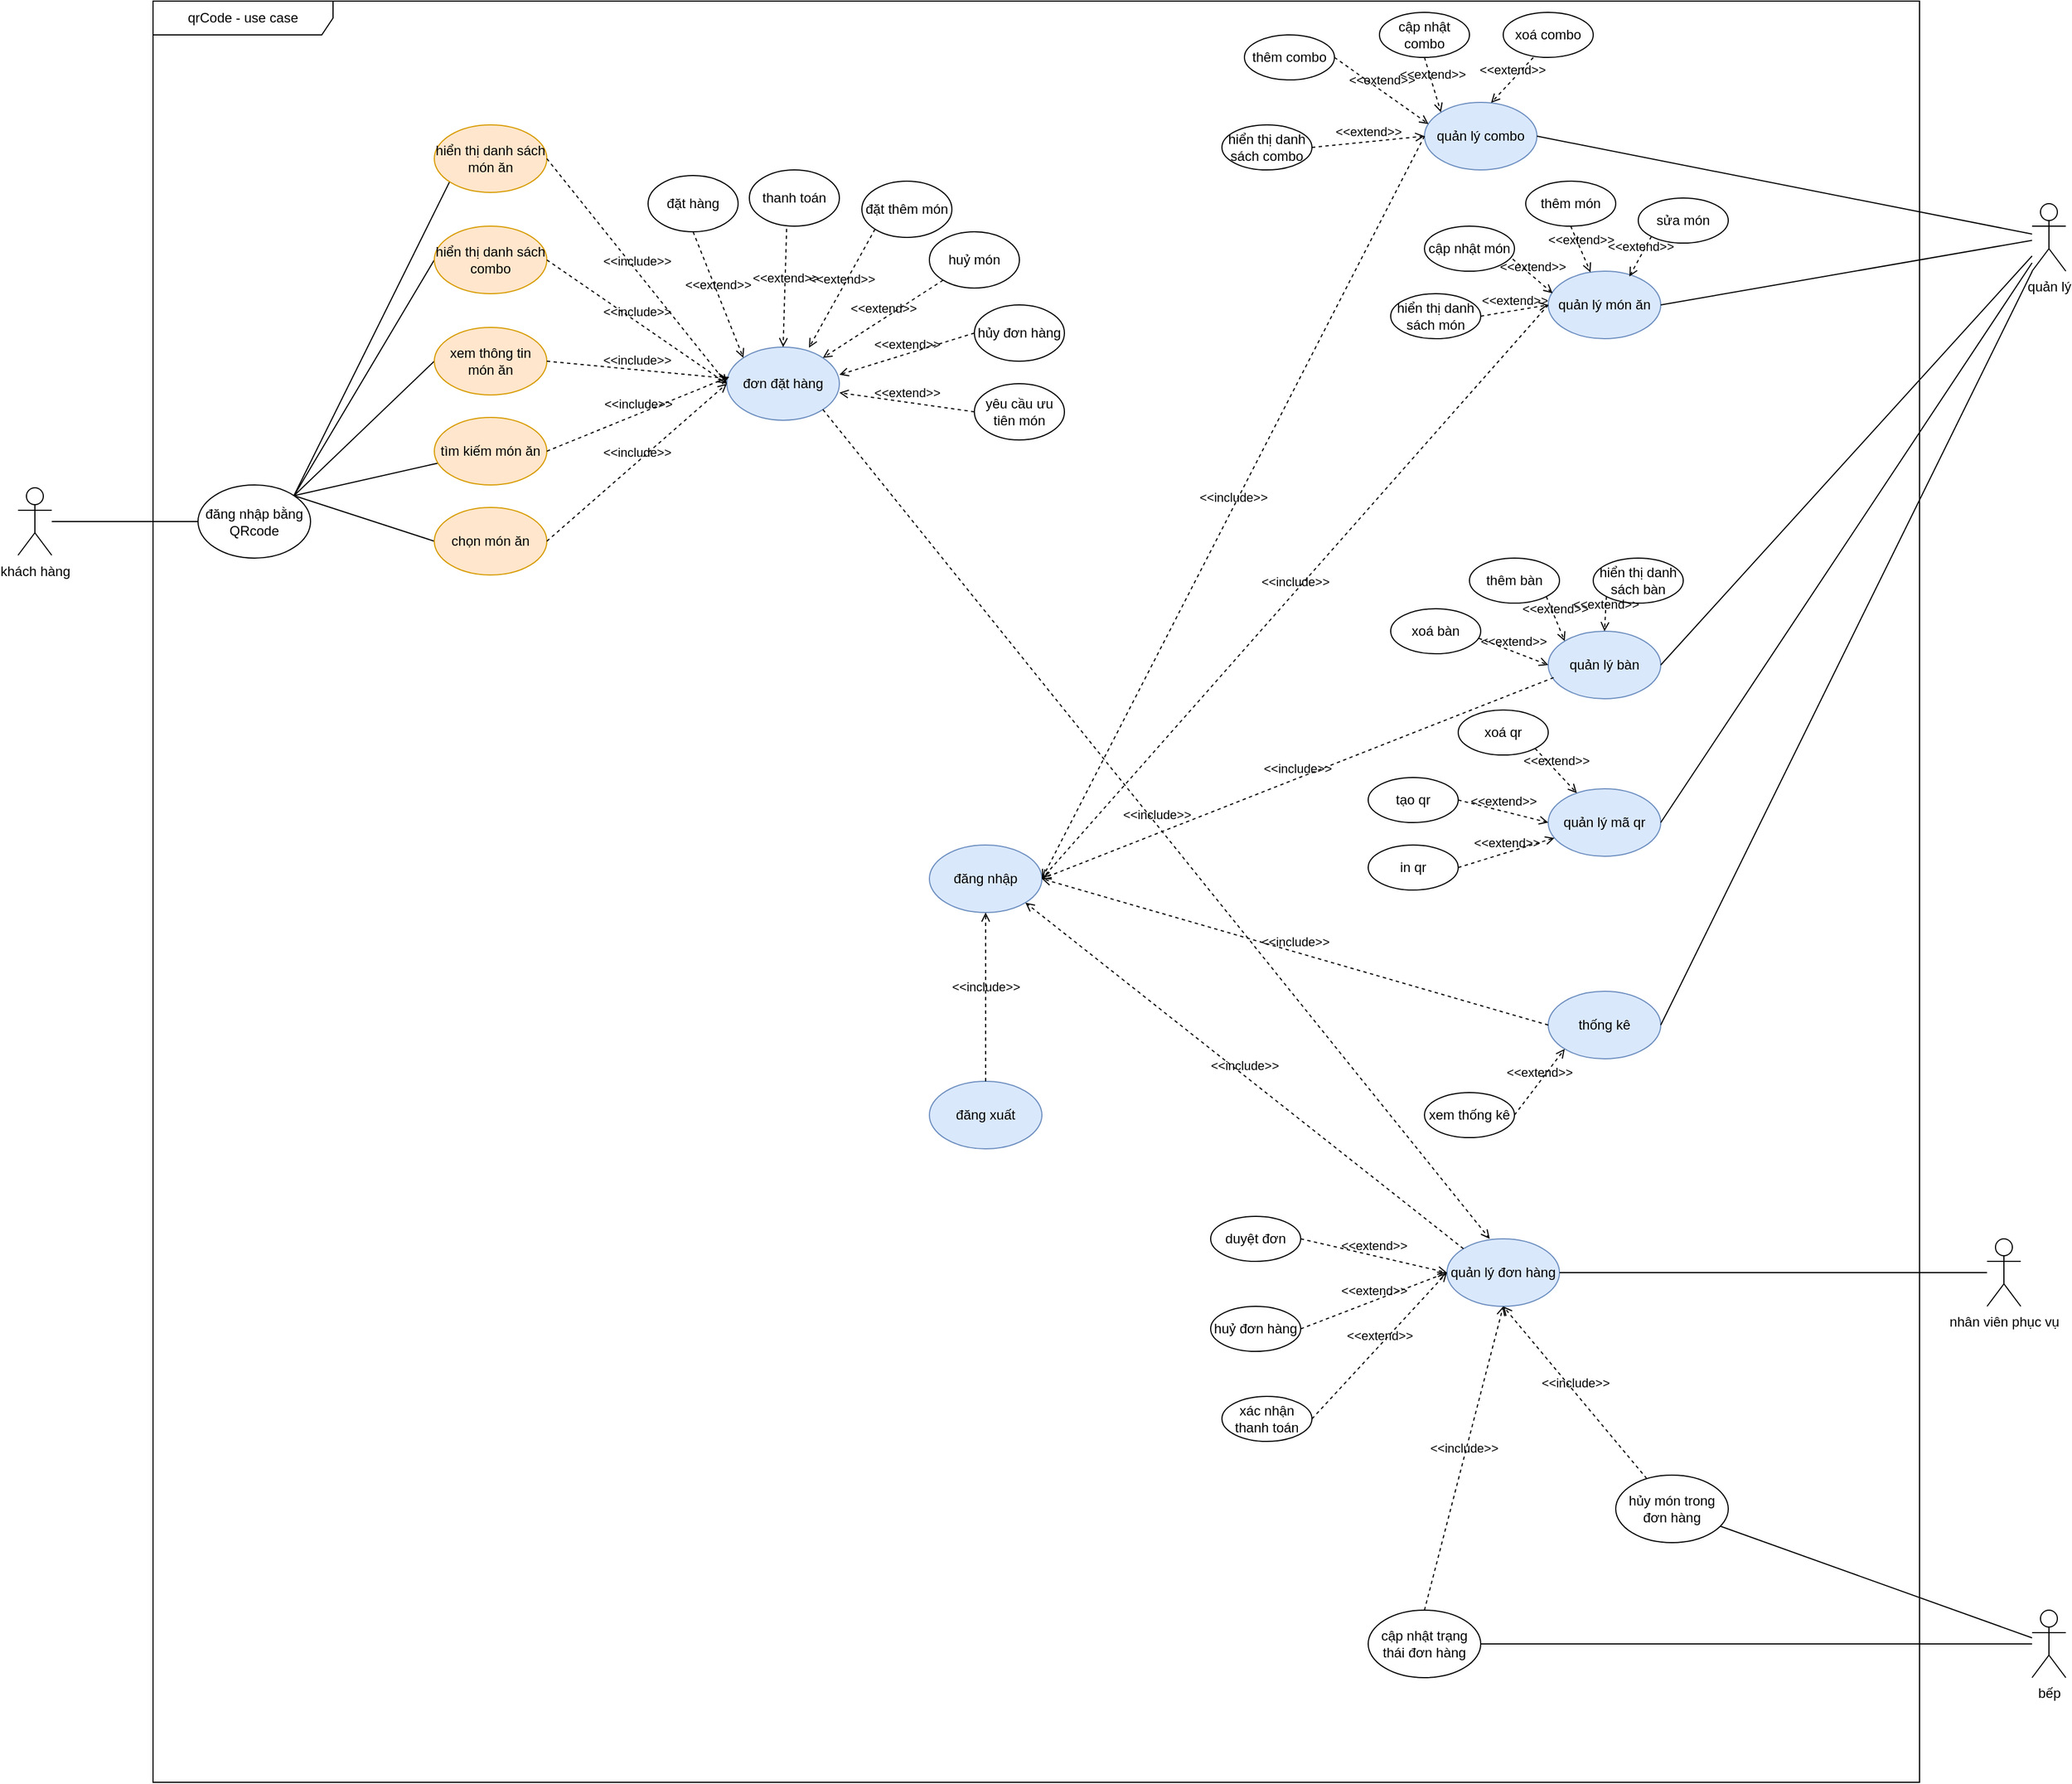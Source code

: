 <mxfile version="25.0.3">
  <diagram name="Trang-1" id="KUGLHPBJDXLbqY33dowA">
    <mxGraphModel dx="2390" dy="1243" grid="0" gridSize="10" guides="1" tooltips="1" connect="1" arrows="1" fold="1" page="1" pageScale="1" pageWidth="1920" pageHeight="1200" math="0" shadow="0">
      <root>
        <mxCell id="0" />
        <mxCell id="1" parent="0" />
        <mxCell id="tp8tk3ZOuLwhO5mAe-Hx-1" value="qrCode - use case" style="shape=umlFrame;whiteSpace=wrap;html=1;pointerEvents=0;recursiveResize=0;container=1;collapsible=0;width=160;" parent="1" vertex="1">
          <mxGeometry x="180" y="360" width="1570" height="1583" as="geometry" />
        </mxCell>
        <mxCell id="WepjOPcnquh5TteQ4RRN-25" style="rounded=0;orthogonalLoop=1;jettySize=auto;html=1;entryX=0;entryY=0.5;entryDx=0;entryDy=0;endArrow=none;endFill=0;" parent="tp8tk3ZOuLwhO5mAe-Hx-1" edge="1">
          <mxGeometry relative="1" as="geometry">
            <mxPoint x="120.003" y="450.002" as="sourcePoint" />
            <mxPoint x="264.64" y="158.43" as="targetPoint" />
          </mxGeometry>
        </mxCell>
        <mxCell id="WepjOPcnquh5TteQ4RRN-27" style="rounded=0;orthogonalLoop=1;jettySize=auto;html=1;entryX=0;entryY=0.5;entryDx=0;entryDy=0;endArrow=none;endFill=0;exitX=1;exitY=0;exitDx=0;exitDy=0;" parent="tp8tk3ZOuLwhO5mAe-Hx-1" source="WepjOPcnquh5TteQ4RRN-2" target="WepjOPcnquh5TteQ4RRN-5" edge="1">
          <mxGeometry relative="1" as="geometry" />
        </mxCell>
        <mxCell id="WepjOPcnquh5TteQ4RRN-28" style="rounded=0;orthogonalLoop=1;jettySize=auto;html=1;entryX=0;entryY=0.5;entryDx=0;entryDy=0;endArrow=none;endFill=0;exitX=1;exitY=0;exitDx=0;exitDy=0;" parent="tp8tk3ZOuLwhO5mAe-Hx-1" source="WepjOPcnquh5TteQ4RRN-2" target="WepjOPcnquh5TteQ4RRN-6" edge="1">
          <mxGeometry relative="1" as="geometry" />
        </mxCell>
        <mxCell id="WepjOPcnquh5TteQ4RRN-29" style="rounded=0;orthogonalLoop=1;jettySize=auto;html=1;endArrow=none;endFill=0;exitX=1;exitY=0;exitDx=0;exitDy=0;" parent="tp8tk3ZOuLwhO5mAe-Hx-1" source="WepjOPcnquh5TteQ4RRN-2" target="WepjOPcnquh5TteQ4RRN-7" edge="1">
          <mxGeometry relative="1" as="geometry" />
        </mxCell>
        <mxCell id="WepjOPcnquh5TteQ4RRN-30" style="rounded=0;orthogonalLoop=1;jettySize=auto;html=1;entryX=0;entryY=0.5;entryDx=0;entryDy=0;endArrow=none;endFill=0;exitX=1;exitY=0;exitDx=0;exitDy=0;" parent="tp8tk3ZOuLwhO5mAe-Hx-1" source="WepjOPcnquh5TteQ4RRN-2" target="WepjOPcnquh5TteQ4RRN-18" edge="1">
          <mxGeometry relative="1" as="geometry" />
        </mxCell>
        <mxCell id="WepjOPcnquh5TteQ4RRN-2" value="đăng nhập bằng QRcode" style="ellipse;whiteSpace=wrap;html=1;" parent="tp8tk3ZOuLwhO5mAe-Hx-1" vertex="1">
          <mxGeometry x="40" y="430" width="100" height="65" as="geometry" />
        </mxCell>
        <mxCell id="WepjOPcnquh5TteQ4RRN-4" value="hiển thị danh sách món ăn" style="ellipse;whiteSpace=wrap;html=1;fillColor=#ffe6cc;strokeColor=#d79b00;" parent="tp8tk3ZOuLwhO5mAe-Hx-1" vertex="1">
          <mxGeometry x="250" y="110" width="100" height="60" as="geometry" />
        </mxCell>
        <mxCell id="WepjOPcnquh5TteQ4RRN-5" value="hiển thị danh sách combo" style="ellipse;whiteSpace=wrap;html=1;fillColor=#ffe6cc;strokeColor=#d79b00;" parent="tp8tk3ZOuLwhO5mAe-Hx-1" vertex="1">
          <mxGeometry x="250" y="200" width="100" height="60" as="geometry" />
        </mxCell>
        <mxCell id="WepjOPcnquh5TteQ4RRN-6" value="xem thông tin món ăn" style="ellipse;whiteSpace=wrap;html=1;fillColor=#ffe6cc;strokeColor=#d79b00;" parent="tp8tk3ZOuLwhO5mAe-Hx-1" vertex="1">
          <mxGeometry x="250" y="290" width="100" height="60" as="geometry" />
        </mxCell>
        <mxCell id="WepjOPcnquh5TteQ4RRN-7" value="tìm kiếm món ăn" style="ellipse;whiteSpace=wrap;html=1;fillColor=#ffe6cc;strokeColor=#d79b00;" parent="tp8tk3ZOuLwhO5mAe-Hx-1" vertex="1">
          <mxGeometry x="250" y="370" width="100" height="60" as="geometry" />
        </mxCell>
        <mxCell id="WepjOPcnquh5TteQ4RRN-8" value="đơn đặt hàng" style="ellipse;whiteSpace=wrap;html=1;fillColor=#dae8fc;strokeColor=#6c8ebf;" parent="tp8tk3ZOuLwhO5mAe-Hx-1" vertex="1">
          <mxGeometry x="510" y="307.5" width="100" height="65" as="geometry" />
        </mxCell>
        <mxCell id="WepjOPcnquh5TteQ4RRN-15" value="đặt hàng" style="ellipse;whiteSpace=wrap;html=1;" parent="tp8tk3ZOuLwhO5mAe-Hx-1" vertex="1">
          <mxGeometry x="440" y="155" width="80" height="50" as="geometry" />
        </mxCell>
        <mxCell id="WepjOPcnquh5TteQ4RRN-16" value="&amp;lt;&amp;lt;extend&amp;gt;&amp;gt;" style="html=1;verticalAlign=bottom;labelBackgroundColor=none;endArrow=open;endFill=0;dashed=1;rounded=0;exitX=0.5;exitY=1;exitDx=0;exitDy=0;entryX=0;entryY=0;entryDx=0;entryDy=0;" parent="tp8tk3ZOuLwhO5mAe-Hx-1" source="WepjOPcnquh5TteQ4RRN-15" target="WepjOPcnquh5TteQ4RRN-8" edge="1">
          <mxGeometry width="160" relative="1" as="geometry">
            <mxPoint x="570" y="320" as="sourcePoint" />
            <mxPoint x="730" y="320" as="targetPoint" />
          </mxGeometry>
        </mxCell>
        <mxCell id="WepjOPcnquh5TteQ4RRN-18" value="chọn món ăn" style="ellipse;whiteSpace=wrap;html=1;fillColor=#ffe6cc;strokeColor=#d79b00;" parent="tp8tk3ZOuLwhO5mAe-Hx-1" vertex="1">
          <mxGeometry x="250" y="450" width="100" height="60" as="geometry" />
        </mxCell>
        <mxCell id="WepjOPcnquh5TteQ4RRN-21" value="thanh toán" style="ellipse;whiteSpace=wrap;html=1;" parent="tp8tk3ZOuLwhO5mAe-Hx-1" vertex="1">
          <mxGeometry x="530" y="150" width="80" height="50" as="geometry" />
        </mxCell>
        <mxCell id="WepjOPcnquh5TteQ4RRN-22" value="&amp;lt;&amp;lt;extend&amp;gt;&amp;gt;" style="html=1;verticalAlign=bottom;labelBackgroundColor=none;endArrow=open;endFill=0;dashed=1;rounded=0;exitX=0.414;exitY=1.047;exitDx=0;exitDy=0;entryX=0.5;entryY=0;entryDx=0;entryDy=0;exitPerimeter=0;" parent="tp8tk3ZOuLwhO5mAe-Hx-1" source="WepjOPcnquh5TteQ4RRN-21" target="WepjOPcnquh5TteQ4RRN-8" edge="1">
          <mxGeometry width="160" relative="1" as="geometry">
            <mxPoint x="580" y="215" as="sourcePoint" />
            <mxPoint x="546" y="270" as="targetPoint" />
          </mxGeometry>
        </mxCell>
        <mxCell id="WepjOPcnquh5TteQ4RRN-31" value="&amp;lt;&amp;lt;include&amp;gt;&amp;gt;" style="html=1;verticalAlign=bottom;labelBackgroundColor=none;endArrow=open;endFill=0;dashed=1;rounded=0;exitX=1;exitY=0.5;exitDx=0;exitDy=0;entryX=0;entryY=0.5;entryDx=0;entryDy=0;" parent="tp8tk3ZOuLwhO5mAe-Hx-1" source="WepjOPcnquh5TteQ4RRN-4" target="WepjOPcnquh5TteQ4RRN-8" edge="1">
          <mxGeometry width="160" relative="1" as="geometry">
            <mxPoint x="360" y="290" as="sourcePoint" />
            <mxPoint x="520" y="290" as="targetPoint" />
          </mxGeometry>
        </mxCell>
        <mxCell id="WepjOPcnquh5TteQ4RRN-32" value="&amp;lt;&amp;lt;include&amp;gt;&amp;gt;" style="html=1;verticalAlign=bottom;labelBackgroundColor=none;endArrow=open;endFill=0;dashed=1;rounded=0;exitX=1;exitY=0.5;exitDx=0;exitDy=0;entryX=0;entryY=0.5;entryDx=0;entryDy=0;" parent="tp8tk3ZOuLwhO5mAe-Hx-1" source="WepjOPcnquh5TteQ4RRN-5" target="WepjOPcnquh5TteQ4RRN-8" edge="1">
          <mxGeometry width="160" relative="1" as="geometry">
            <mxPoint x="380" y="250" as="sourcePoint" />
            <mxPoint x="540" y="450" as="targetPoint" />
          </mxGeometry>
        </mxCell>
        <mxCell id="WepjOPcnquh5TteQ4RRN-33" value="&amp;lt;&amp;lt;include&amp;gt;&amp;gt;" style="html=1;verticalAlign=bottom;labelBackgroundColor=none;endArrow=open;endFill=0;dashed=1;rounded=0;exitX=1;exitY=0.5;exitDx=0;exitDy=0;" parent="tp8tk3ZOuLwhO5mAe-Hx-1" source="WepjOPcnquh5TteQ4RRN-6" target="WepjOPcnquh5TteQ4RRN-8" edge="1">
          <mxGeometry width="160" relative="1" as="geometry">
            <mxPoint x="370" y="160" as="sourcePoint" />
            <mxPoint x="530" y="360" as="targetPoint" />
          </mxGeometry>
        </mxCell>
        <mxCell id="WepjOPcnquh5TteQ4RRN-34" value="&amp;lt;&amp;lt;include&amp;gt;&amp;gt;" style="html=1;verticalAlign=bottom;labelBackgroundColor=none;endArrow=open;endFill=0;dashed=1;rounded=0;exitX=1;exitY=0.5;exitDx=0;exitDy=0;entryX=0.021;entryY=0.407;entryDx=0;entryDy=0;entryPerimeter=0;" parent="tp8tk3ZOuLwhO5mAe-Hx-1" source="WepjOPcnquh5TteQ4RRN-7" target="WepjOPcnquh5TteQ4RRN-8" edge="1">
          <mxGeometry width="160" relative="1" as="geometry">
            <mxPoint x="380" y="170" as="sourcePoint" />
            <mxPoint x="520" y="340" as="targetPoint" />
          </mxGeometry>
        </mxCell>
        <mxCell id="WepjOPcnquh5TteQ4RRN-36" value="đặt thêm món" style="ellipse;whiteSpace=wrap;html=1;" parent="tp8tk3ZOuLwhO5mAe-Hx-1" vertex="1">
          <mxGeometry x="630" y="160" width="80" height="50" as="geometry" />
        </mxCell>
        <mxCell id="WepjOPcnquh5TteQ4RRN-37" value="huỷ món" style="ellipse;whiteSpace=wrap;html=1;" parent="tp8tk3ZOuLwhO5mAe-Hx-1" vertex="1">
          <mxGeometry x="690" y="205" width="80" height="50" as="geometry" />
        </mxCell>
        <mxCell id="WepjOPcnquh5TteQ4RRN-38" value="&amp;lt;&amp;lt;extend&amp;gt;&amp;gt;" style="html=1;verticalAlign=bottom;labelBackgroundColor=none;endArrow=open;endFill=0;dashed=1;rounded=0;entryX=1;entryY=0;entryDx=0;entryDy=0;" parent="tp8tk3ZOuLwhO5mAe-Hx-1" source="WepjOPcnquh5TteQ4RRN-37" target="WepjOPcnquh5TteQ4RRN-8" edge="1">
          <mxGeometry width="160" relative="1" as="geometry">
            <mxPoint x="683" y="232" as="sourcePoint" />
            <mxPoint x="599" y="322" as="targetPoint" />
          </mxGeometry>
        </mxCell>
        <mxCell id="WepjOPcnquh5TteQ4RRN-39" value="&amp;lt;&amp;lt;extend&amp;gt;&amp;gt;" style="html=1;verticalAlign=bottom;labelBackgroundColor=none;endArrow=open;endFill=0;dashed=1;rounded=0;entryX=0.73;entryY=0.008;entryDx=0;entryDy=0;exitX=0;exitY=1;exitDx=0;exitDy=0;entryPerimeter=0;" parent="tp8tk3ZOuLwhO5mAe-Hx-1" source="WepjOPcnquh5TteQ4RRN-36" target="WepjOPcnquh5TteQ4RRN-8" edge="1">
          <mxGeometry width="160" relative="1" as="geometry">
            <mxPoint x="701" y="340" as="sourcePoint" />
            <mxPoint x="620" y="350" as="targetPoint" />
          </mxGeometry>
        </mxCell>
        <mxCell id="WepjOPcnquh5TteQ4RRN-43" value="quản lý combo" style="ellipse;whiteSpace=wrap;html=1;fillColor=#dae8fc;strokeColor=#6c8ebf;" parent="tp8tk3ZOuLwhO5mAe-Hx-1" vertex="1">
          <mxGeometry x="1130" y="90" width="100" height="60" as="geometry" />
        </mxCell>
        <mxCell id="WepjOPcnquh5TteQ4RRN-44" value="quản lý món ăn" style="ellipse;whiteSpace=wrap;html=1;fillColor=#dae8fc;strokeColor=#6c8ebf;" parent="tp8tk3ZOuLwhO5mAe-Hx-1" vertex="1">
          <mxGeometry x="1240" y="240" width="100" height="60" as="geometry" />
        </mxCell>
        <mxCell id="WepjOPcnquh5TteQ4RRN-46" value="thống kê" style="ellipse;whiteSpace=wrap;html=1;fillColor=#dae8fc;strokeColor=#6c8ebf;" parent="tp8tk3ZOuLwhO5mAe-Hx-1" vertex="1">
          <mxGeometry x="1240" y="880" width="100" height="60" as="geometry" />
        </mxCell>
        <mxCell id="WepjOPcnquh5TteQ4RRN-47" value="quản lý đơn hàng" style="ellipse;whiteSpace=wrap;html=1;fillColor=#dae8fc;strokeColor=#6c8ebf;" parent="tp8tk3ZOuLwhO5mAe-Hx-1" vertex="1">
          <mxGeometry x="1150" y="1100" width="100" height="60" as="geometry" />
        </mxCell>
        <mxCell id="WepjOPcnquh5TteQ4RRN-48" value="cập nhật trạng thái đơn hàng" style="ellipse;whiteSpace=wrap;html=1;" parent="tp8tk3ZOuLwhO5mAe-Hx-1" vertex="1">
          <mxGeometry x="1080" y="1430" width="100" height="60" as="geometry" />
        </mxCell>
        <mxCell id="WepjOPcnquh5TteQ4RRN-49" value="quản lý bàn" style="ellipse;whiteSpace=wrap;html=1;fillColor=#dae8fc;strokeColor=#6c8ebf;" parent="tp8tk3ZOuLwhO5mAe-Hx-1" vertex="1">
          <mxGeometry x="1240" y="560" width="100" height="60" as="geometry" />
        </mxCell>
        <mxCell id="WepjOPcnquh5TteQ4RRN-50" value="quản lý mã qr" style="ellipse;whiteSpace=wrap;html=1;fillColor=#dae8fc;strokeColor=#6c8ebf;" parent="tp8tk3ZOuLwhO5mAe-Hx-1" vertex="1">
          <mxGeometry x="1240" y="700" width="100" height="60" as="geometry" />
        </mxCell>
        <mxCell id="WepjOPcnquh5TteQ4RRN-87" value="đăng nhập" style="ellipse;whiteSpace=wrap;html=1;fillColor=#dae8fc;strokeColor=#6c8ebf;" parent="tp8tk3ZOuLwhO5mAe-Hx-1" vertex="1">
          <mxGeometry x="690" y="750" width="100" height="60" as="geometry" />
        </mxCell>
        <mxCell id="WepjOPcnquh5TteQ4RRN-94" value="&amp;lt;&amp;lt;include&amp;gt;&amp;gt;" style="html=1;verticalAlign=bottom;labelBackgroundColor=none;endArrow=open;endFill=0;dashed=1;rounded=0;exitX=0;exitY=0.5;exitDx=0;exitDy=0;entryX=1;entryY=0.5;entryDx=0;entryDy=0;" parent="tp8tk3ZOuLwhO5mAe-Hx-1" source="WepjOPcnquh5TteQ4RRN-43" target="WepjOPcnquh5TteQ4RRN-87" edge="1">
          <mxGeometry width="160" relative="1" as="geometry">
            <mxPoint x="1150" y="460" as="sourcePoint" />
            <mxPoint x="1310" y="320" as="targetPoint" />
          </mxGeometry>
        </mxCell>
        <mxCell id="WepjOPcnquh5TteQ4RRN-96" value="&amp;lt;&amp;lt;include&amp;gt;&amp;gt;" style="html=1;verticalAlign=bottom;labelBackgroundColor=none;endArrow=open;endFill=0;dashed=1;rounded=0;exitX=0;exitY=0.5;exitDx=0;exitDy=0;entryX=1;entryY=0.5;entryDx=0;entryDy=0;" parent="tp8tk3ZOuLwhO5mAe-Hx-1" source="WepjOPcnquh5TteQ4RRN-44" target="WepjOPcnquh5TteQ4RRN-87" edge="1">
          <mxGeometry width="160" relative="1" as="geometry">
            <mxPoint x="370" y="500" as="sourcePoint" />
            <mxPoint x="828" y="892" as="targetPoint" />
          </mxGeometry>
        </mxCell>
        <mxCell id="WepjOPcnquh5TteQ4RRN-97" value="thêm combo" style="ellipse;whiteSpace=wrap;html=1;" parent="tp8tk3ZOuLwhO5mAe-Hx-1" vertex="1">
          <mxGeometry x="970" y="30" width="80" height="40" as="geometry" />
        </mxCell>
        <mxCell id="WepjOPcnquh5TteQ4RRN-98" value="cập nhật combo" style="ellipse;whiteSpace=wrap;html=1;" parent="tp8tk3ZOuLwhO5mAe-Hx-1" vertex="1">
          <mxGeometry x="1090" y="10" width="80" height="40" as="geometry" />
        </mxCell>
        <mxCell id="WepjOPcnquh5TteQ4RRN-99" value="xoá combo" style="ellipse;whiteSpace=wrap;html=1;" parent="tp8tk3ZOuLwhO5mAe-Hx-1" vertex="1">
          <mxGeometry x="1200" y="10" width="80" height="40" as="geometry" />
        </mxCell>
        <mxCell id="WepjOPcnquh5TteQ4RRN-100" value="hiển thị danh sách combo" style="ellipse;whiteSpace=wrap;html=1;" parent="tp8tk3ZOuLwhO5mAe-Hx-1" vertex="1">
          <mxGeometry x="950" y="110" width="80" height="40" as="geometry" />
        </mxCell>
        <mxCell id="WepjOPcnquh5TteQ4RRN-101" value="&amp;lt;&amp;lt;extend&amp;gt;&amp;gt;" style="html=1;verticalAlign=bottom;labelBackgroundColor=none;endArrow=open;endFill=0;dashed=1;rounded=0;exitX=1;exitY=0.5;exitDx=0;exitDy=0;entryX=0;entryY=0.5;entryDx=0;entryDy=0;" parent="tp8tk3ZOuLwhO5mAe-Hx-1" source="WepjOPcnquh5TteQ4RRN-100" target="WepjOPcnquh5TteQ4RRN-43" edge="1">
          <mxGeometry width="160" relative="1" as="geometry">
            <mxPoint x="1060" y="100" as="sourcePoint" />
            <mxPoint x="976" y="190" as="targetPoint" />
          </mxGeometry>
        </mxCell>
        <mxCell id="WepjOPcnquh5TteQ4RRN-103" value="&amp;lt;&amp;lt;extend&amp;gt;&amp;gt;" style="html=1;verticalAlign=bottom;labelBackgroundColor=none;endArrow=open;endFill=0;dashed=1;rounded=0;exitX=0.5;exitY=1;exitDx=0;exitDy=0;entryX=0;entryY=0;entryDx=0;entryDy=0;" parent="tp8tk3ZOuLwhO5mAe-Hx-1" source="WepjOPcnquh5TteQ4RRN-98" target="WepjOPcnquh5TteQ4RRN-43" edge="1">
          <mxGeometry width="160" relative="1" as="geometry">
            <mxPoint x="1120" y="80" as="sourcePoint" />
            <mxPoint x="1036" y="170" as="targetPoint" />
          </mxGeometry>
        </mxCell>
        <mxCell id="WepjOPcnquh5TteQ4RRN-104" value="&amp;lt;&amp;lt;extend&amp;gt;&amp;gt;" style="html=1;verticalAlign=bottom;labelBackgroundColor=none;endArrow=open;endFill=0;dashed=1;rounded=0;exitX=0.334;exitY=1.003;exitDx=0;exitDy=0;entryX=0.592;entryY=0.007;entryDx=0;entryDy=0;entryPerimeter=0;exitPerimeter=0;" parent="tp8tk3ZOuLwhO5mAe-Hx-1" source="WepjOPcnquh5TteQ4RRN-99" target="WepjOPcnquh5TteQ4RRN-43" edge="1">
          <mxGeometry width="160" relative="1" as="geometry">
            <mxPoint x="1210" y="100" as="sourcePoint" />
            <mxPoint x="1126" y="190" as="targetPoint" />
          </mxGeometry>
        </mxCell>
        <mxCell id="WepjOPcnquh5TteQ4RRN-102" value="&amp;lt;&amp;lt;extend&amp;gt;&amp;gt;" style="html=1;verticalAlign=bottom;labelBackgroundColor=none;endArrow=open;endFill=0;dashed=1;rounded=0;exitX=1;exitY=0.5;exitDx=0;exitDy=0;entryX=0.036;entryY=0.32;entryDx=0;entryDy=0;entryPerimeter=0;" parent="tp8tk3ZOuLwhO5mAe-Hx-1" source="WepjOPcnquh5TteQ4RRN-97" target="WepjOPcnquh5TteQ4RRN-43" edge="1">
          <mxGeometry width="160" relative="1" as="geometry">
            <mxPoint x="693" y="242" as="sourcePoint" />
            <mxPoint x="1090" y="140" as="targetPoint" />
          </mxGeometry>
        </mxCell>
        <mxCell id="WepjOPcnquh5TteQ4RRN-105" value="cập nhật món" style="ellipse;whiteSpace=wrap;html=1;" parent="tp8tk3ZOuLwhO5mAe-Hx-1" vertex="1">
          <mxGeometry x="1130" y="200" width="80" height="40" as="geometry" />
        </mxCell>
        <mxCell id="WepjOPcnquh5TteQ4RRN-106" value="thêm món" style="ellipse;whiteSpace=wrap;html=1;" parent="tp8tk3ZOuLwhO5mAe-Hx-1" vertex="1">
          <mxGeometry x="1220" y="160" width="80" height="40" as="geometry" />
        </mxCell>
        <mxCell id="WepjOPcnquh5TteQ4RRN-107" value="sửa món" style="ellipse;whiteSpace=wrap;html=1;" parent="tp8tk3ZOuLwhO5mAe-Hx-1" vertex="1">
          <mxGeometry x="1320" y="175" width="80" height="40" as="geometry" />
        </mxCell>
        <mxCell id="WepjOPcnquh5TteQ4RRN-108" value="hiển thị danh sách món" style="ellipse;whiteSpace=wrap;html=1;" parent="tp8tk3ZOuLwhO5mAe-Hx-1" vertex="1">
          <mxGeometry x="1100" y="260" width="80" height="40" as="geometry" />
        </mxCell>
        <mxCell id="WepjOPcnquh5TteQ4RRN-109" value="&amp;lt;&amp;lt;extend&amp;gt;&amp;gt;" style="html=1;verticalAlign=bottom;labelBackgroundColor=none;endArrow=open;endFill=0;dashed=1;rounded=0;exitX=0.98;exitY=0.731;exitDx=0;exitDy=0;entryX=0.039;entryY=0.327;entryDx=0;entryDy=0;entryPerimeter=0;exitPerimeter=0;" parent="tp8tk3ZOuLwhO5mAe-Hx-1" source="WepjOPcnquh5TteQ4RRN-105" target="WepjOPcnquh5TteQ4RRN-44" edge="1">
          <mxGeometry width="160" relative="1" as="geometry">
            <mxPoint x="1240" y="220" as="sourcePoint" />
            <mxPoint x="1156" y="310" as="targetPoint" />
          </mxGeometry>
        </mxCell>
        <mxCell id="WepjOPcnquh5TteQ4RRN-110" value="&amp;lt;&amp;lt;extend&amp;gt;&amp;gt;" style="html=1;verticalAlign=bottom;labelBackgroundColor=none;endArrow=open;endFill=0;dashed=1;rounded=0;exitX=0.5;exitY=1;exitDx=0;exitDy=0;" parent="tp8tk3ZOuLwhO5mAe-Hx-1" source="WepjOPcnquh5TteQ4RRN-106" target="WepjOPcnquh5TteQ4RRN-44" edge="1">
          <mxGeometry width="160" relative="1" as="geometry">
            <mxPoint x="1280" y="220" as="sourcePoint" />
            <mxPoint x="1196" y="310" as="targetPoint" />
          </mxGeometry>
        </mxCell>
        <mxCell id="WepjOPcnquh5TteQ4RRN-111" value="&amp;lt;&amp;lt;extend&amp;gt;&amp;gt;" style="html=1;verticalAlign=bottom;labelBackgroundColor=none;endArrow=open;endFill=0;dashed=1;rounded=0;exitX=0;exitY=1;exitDx=0;exitDy=0;entryX=0.721;entryY=0.08;entryDx=0;entryDy=0;entryPerimeter=0;" parent="tp8tk3ZOuLwhO5mAe-Hx-1" source="WepjOPcnquh5TteQ4RRN-107" target="WepjOPcnquh5TteQ4RRN-44" edge="1">
          <mxGeometry width="160" relative="1" as="geometry">
            <mxPoint x="1350" y="230" as="sourcePoint" />
            <mxPoint x="1266" y="320" as="targetPoint" />
          </mxGeometry>
        </mxCell>
        <mxCell id="WepjOPcnquh5TteQ4RRN-112" value="&amp;lt;&amp;lt;extend&amp;gt;&amp;gt;" style="html=1;verticalAlign=bottom;labelBackgroundColor=none;endArrow=open;endFill=0;dashed=1;rounded=0;exitX=1;exitY=0.5;exitDx=0;exitDy=0;entryX=0;entryY=0.5;entryDx=0;entryDy=0;" parent="tp8tk3ZOuLwhO5mAe-Hx-1" source="WepjOPcnquh5TteQ4RRN-108" target="WepjOPcnquh5TteQ4RRN-44" edge="1">
          <mxGeometry width="160" relative="1" as="geometry">
            <mxPoint x="1200" y="270" as="sourcePoint" />
            <mxPoint x="1116" y="360" as="targetPoint" />
          </mxGeometry>
        </mxCell>
        <mxCell id="WepjOPcnquh5TteQ4RRN-119" value="xoá bàn" style="ellipse;whiteSpace=wrap;html=1;" parent="tp8tk3ZOuLwhO5mAe-Hx-1" vertex="1">
          <mxGeometry x="1100" y="540" width="80" height="40" as="geometry" />
        </mxCell>
        <mxCell id="WepjOPcnquh5TteQ4RRN-120" value="thêm bàn" style="ellipse;whiteSpace=wrap;html=1;" parent="tp8tk3ZOuLwhO5mAe-Hx-1" vertex="1">
          <mxGeometry x="1170" y="495" width="80" height="40" as="geometry" />
        </mxCell>
        <mxCell id="WepjOPcnquh5TteQ4RRN-121" value="hiển thị danh sách bàn" style="ellipse;whiteSpace=wrap;html=1;" parent="tp8tk3ZOuLwhO5mAe-Hx-1" vertex="1">
          <mxGeometry x="1280" y="495" width="80" height="40" as="geometry" />
        </mxCell>
        <mxCell id="WepjOPcnquh5TteQ4RRN-122" value="&amp;lt;&amp;lt;extend&amp;gt;&amp;gt;" style="html=1;verticalAlign=bottom;labelBackgroundColor=none;endArrow=open;endFill=0;dashed=1;rounded=0;exitX=0.979;exitY=0.658;exitDx=0;exitDy=0;entryX=0;entryY=0.5;entryDx=0;entryDy=0;exitPerimeter=0;" parent="tp8tk3ZOuLwhO5mAe-Hx-1" source="WepjOPcnquh5TteQ4RRN-119" target="WepjOPcnquh5TteQ4RRN-49" edge="1">
          <mxGeometry width="160" relative="1" as="geometry">
            <mxPoint x="1200" y="560" as="sourcePoint" />
            <mxPoint x="1116" y="650" as="targetPoint" />
          </mxGeometry>
        </mxCell>
        <mxCell id="WepjOPcnquh5TteQ4RRN-123" value="&amp;lt;&amp;lt;extend&amp;gt;&amp;gt;" style="html=1;verticalAlign=bottom;labelBackgroundColor=none;endArrow=open;endFill=0;dashed=1;rounded=0;exitX=1;exitY=1;exitDx=0;exitDy=0;entryX=0;entryY=0;entryDx=0;entryDy=0;" parent="tp8tk3ZOuLwhO5mAe-Hx-1" source="WepjOPcnquh5TteQ4RRN-120" target="WepjOPcnquh5TteQ4RRN-49" edge="1">
          <mxGeometry width="160" relative="1" as="geometry">
            <mxPoint x="1260" y="540" as="sourcePoint" />
            <mxPoint x="1176" y="630" as="targetPoint" />
          </mxGeometry>
        </mxCell>
        <mxCell id="WepjOPcnquh5TteQ4RRN-124" value="&amp;lt;&amp;lt;extend&amp;gt;&amp;gt;" style="html=1;verticalAlign=bottom;labelBackgroundColor=none;endArrow=open;endFill=0;dashed=1;rounded=0;exitX=0;exitY=1;exitDx=0;exitDy=0;entryX=0.5;entryY=0;entryDx=0;entryDy=0;" parent="tp8tk3ZOuLwhO5mAe-Hx-1" source="WepjOPcnquh5TteQ4RRN-121" target="WepjOPcnquh5TteQ4RRN-49" edge="1">
          <mxGeometry width="160" relative="1" as="geometry">
            <mxPoint x="1310" y="550" as="sourcePoint" />
            <mxPoint x="1226" y="640" as="targetPoint" />
          </mxGeometry>
        </mxCell>
        <mxCell id="WepjOPcnquh5TteQ4RRN-125" value="tạo qr" style="ellipse;whiteSpace=wrap;html=1;" parent="tp8tk3ZOuLwhO5mAe-Hx-1" vertex="1">
          <mxGeometry x="1080" y="690" width="80" height="40" as="geometry" />
        </mxCell>
        <mxCell id="WepjOPcnquh5TteQ4RRN-126" value="&amp;lt;&amp;lt;extend&amp;gt;&amp;gt;" style="html=1;verticalAlign=bottom;labelBackgroundColor=none;endArrow=open;endFill=0;dashed=1;rounded=0;exitX=1;exitY=0.5;exitDx=0;exitDy=0;entryX=0;entryY=0.5;entryDx=0;entryDy=0;" parent="tp8tk3ZOuLwhO5mAe-Hx-1" source="WepjOPcnquh5TteQ4RRN-125" target="WepjOPcnquh5TteQ4RRN-50" edge="1">
          <mxGeometry width="160" relative="1" as="geometry">
            <mxPoint x="1190" y="740" as="sourcePoint" />
            <mxPoint x="1106" y="830" as="targetPoint" />
          </mxGeometry>
        </mxCell>
        <mxCell id="WepjOPcnquh5TteQ4RRN-127" value="xoá qr" style="ellipse;whiteSpace=wrap;html=1;" parent="tp8tk3ZOuLwhO5mAe-Hx-1" vertex="1">
          <mxGeometry x="1160" y="630" width="80" height="40" as="geometry" />
        </mxCell>
        <mxCell id="WepjOPcnquh5TteQ4RRN-128" value="&amp;lt;&amp;lt;extend&amp;gt;&amp;gt;" style="html=1;verticalAlign=bottom;labelBackgroundColor=none;endArrow=open;endFill=0;dashed=1;rounded=0;exitX=1;exitY=1;exitDx=0;exitDy=0;" parent="tp8tk3ZOuLwhO5mAe-Hx-1" source="WepjOPcnquh5TteQ4RRN-127" target="WepjOPcnquh5TteQ4RRN-50" edge="1">
          <mxGeometry width="160" relative="1" as="geometry">
            <mxPoint x="1290" y="650" as="sourcePoint" />
            <mxPoint x="1206" y="740" as="targetPoint" />
          </mxGeometry>
        </mxCell>
        <mxCell id="WepjOPcnquh5TteQ4RRN-129" value="in qr" style="ellipse;whiteSpace=wrap;html=1;" parent="tp8tk3ZOuLwhO5mAe-Hx-1" vertex="1">
          <mxGeometry x="1080" y="750" width="80" height="40" as="geometry" />
        </mxCell>
        <mxCell id="WepjOPcnquh5TteQ4RRN-130" value="&amp;lt;&amp;lt;extend&amp;gt;&amp;gt;" style="html=1;verticalAlign=bottom;labelBackgroundColor=none;endArrow=open;endFill=0;dashed=1;rounded=0;exitX=1;exitY=0.5;exitDx=0;exitDy=0;" parent="tp8tk3ZOuLwhO5mAe-Hx-1" source="WepjOPcnquh5TteQ4RRN-129" target="WepjOPcnquh5TteQ4RRN-50" edge="1">
          <mxGeometry width="160" relative="1" as="geometry">
            <mxPoint x="1210" y="770" as="sourcePoint" />
            <mxPoint x="1126" y="860" as="targetPoint" />
          </mxGeometry>
        </mxCell>
        <mxCell id="WepjOPcnquh5TteQ4RRN-131" value="xem thống kê" style="ellipse;whiteSpace=wrap;html=1;" parent="tp8tk3ZOuLwhO5mAe-Hx-1" vertex="1">
          <mxGeometry x="1130" y="970" width="80" height="40" as="geometry" />
        </mxCell>
        <mxCell id="WepjOPcnquh5TteQ4RRN-133" value="&amp;lt;&amp;lt;extend&amp;gt;&amp;gt;" style="html=1;verticalAlign=bottom;labelBackgroundColor=none;endArrow=open;endFill=0;dashed=1;rounded=0;exitX=1;exitY=0.5;exitDx=0;exitDy=0;entryX=0;entryY=1;entryDx=0;entryDy=0;" parent="tp8tk3ZOuLwhO5mAe-Hx-1" source="WepjOPcnquh5TteQ4RRN-131" target="WepjOPcnquh5TteQ4RRN-46" edge="1">
          <mxGeometry width="160" relative="1" as="geometry">
            <mxPoint x="1200" y="950" as="sourcePoint" />
            <mxPoint x="1116" y="1040" as="targetPoint" />
          </mxGeometry>
        </mxCell>
        <mxCell id="WepjOPcnquh5TteQ4RRN-134" value="&amp;lt;&amp;lt;include&amp;gt;&amp;gt;" style="html=1;verticalAlign=bottom;labelBackgroundColor=none;endArrow=open;endFill=0;dashed=1;rounded=0;exitX=1;exitY=1;exitDx=0;exitDy=0;" parent="tp8tk3ZOuLwhO5mAe-Hx-1" source="WepjOPcnquh5TteQ4RRN-8" edge="1">
          <mxGeometry width="160" relative="1" as="geometry">
            <mxPoint x="750" y="460" as="sourcePoint" />
            <mxPoint x="1188" y="1100" as="targetPoint" />
          </mxGeometry>
        </mxCell>
        <mxCell id="WepjOPcnquh5TteQ4RRN-135" value="duyệt đơn" style="ellipse;whiteSpace=wrap;html=1;" parent="tp8tk3ZOuLwhO5mAe-Hx-1" vertex="1">
          <mxGeometry x="940" y="1080" width="80" height="40" as="geometry" />
        </mxCell>
        <mxCell id="WepjOPcnquh5TteQ4RRN-136" value="&amp;lt;&amp;lt;extend&amp;gt;&amp;gt;" style="html=1;verticalAlign=bottom;labelBackgroundColor=none;endArrow=open;endFill=0;dashed=1;rounded=0;exitX=1;exitY=0.5;exitDx=0;exitDy=0;entryX=0;entryY=0.5;entryDx=0;entryDy=0;" parent="tp8tk3ZOuLwhO5mAe-Hx-1" source="WepjOPcnquh5TteQ4RRN-135" target="WepjOPcnquh5TteQ4RRN-47" edge="1">
          <mxGeometry width="160" relative="1" as="geometry">
            <mxPoint x="1060" y="1170" as="sourcePoint" />
            <mxPoint x="1140" y="1170" as="targetPoint" />
          </mxGeometry>
        </mxCell>
        <mxCell id="WepjOPcnquh5TteQ4RRN-137" value="&amp;lt;&amp;lt;include&amp;gt;&amp;gt;" style="html=1;verticalAlign=bottom;labelBackgroundColor=none;endArrow=open;endFill=0;dashed=1;rounded=0;exitX=0.5;exitY=0;exitDx=0;exitDy=0;entryX=0.5;entryY=1;entryDx=0;entryDy=0;" parent="tp8tk3ZOuLwhO5mAe-Hx-1" source="WepjOPcnquh5TteQ4RRN-48" target="WepjOPcnquh5TteQ4RRN-47" edge="1">
          <mxGeometry width="160" relative="1" as="geometry">
            <mxPoint x="1220" y="1290" as="sourcePoint" />
            <mxPoint x="1775" y="2057" as="targetPoint" />
          </mxGeometry>
        </mxCell>
        <mxCell id="WepjOPcnquh5TteQ4RRN-140" value="huỷ đơn hàng" style="ellipse;whiteSpace=wrap;html=1;" parent="tp8tk3ZOuLwhO5mAe-Hx-1" vertex="1">
          <mxGeometry x="940" y="1160" width="80" height="40" as="geometry" />
        </mxCell>
        <mxCell id="WepjOPcnquh5TteQ4RRN-142" value="xác nhận thanh toán" style="ellipse;whiteSpace=wrap;html=1;" parent="tp8tk3ZOuLwhO5mAe-Hx-1" vertex="1">
          <mxGeometry x="950" y="1240" width="80" height="40" as="geometry" />
        </mxCell>
        <mxCell id="WepjOPcnquh5TteQ4RRN-143" value="&amp;lt;&amp;lt;extend&amp;gt;&amp;gt;" style="html=1;verticalAlign=bottom;labelBackgroundColor=none;endArrow=open;endFill=0;dashed=1;rounded=0;exitX=1;exitY=0.5;exitDx=0;exitDy=0;entryX=0;entryY=0.5;entryDx=0;entryDy=0;" parent="tp8tk3ZOuLwhO5mAe-Hx-1" source="WepjOPcnquh5TteQ4RRN-140" target="WepjOPcnquh5TteQ4RRN-47" edge="1">
          <mxGeometry width="160" relative="1" as="geometry">
            <mxPoint x="1060" y="1150" as="sourcePoint" />
            <mxPoint x="1190" y="1220" as="targetPoint" />
          </mxGeometry>
        </mxCell>
        <mxCell id="WepjOPcnquh5TteQ4RRN-144" value="&amp;lt;&amp;lt;extend&amp;gt;&amp;gt;" style="html=1;verticalAlign=bottom;labelBackgroundColor=none;endArrow=open;endFill=0;dashed=1;rounded=0;exitX=1;exitY=0.5;exitDx=0;exitDy=0;entryX=0;entryY=0.5;entryDx=0;entryDy=0;" parent="tp8tk3ZOuLwhO5mAe-Hx-1" source="WepjOPcnquh5TteQ4RRN-142" target="WepjOPcnquh5TteQ4RRN-47" edge="1">
          <mxGeometry width="160" relative="1" as="geometry">
            <mxPoint x="1070" y="1220" as="sourcePoint" />
            <mxPoint x="1200" y="1290" as="targetPoint" />
          </mxGeometry>
        </mxCell>
        <mxCell id="WepjOPcnquh5TteQ4RRN-145" value="đăng xuất" style="ellipse;whiteSpace=wrap;html=1;fillColor=#dae8fc;strokeColor=#6c8ebf;" parent="tp8tk3ZOuLwhO5mAe-Hx-1" vertex="1">
          <mxGeometry x="690" y="960" width="100" height="60" as="geometry" />
        </mxCell>
        <mxCell id="WepjOPcnquh5TteQ4RRN-146" value="&amp;lt;&amp;lt;include&amp;gt;&amp;gt;" style="html=1;verticalAlign=bottom;labelBackgroundColor=none;endArrow=open;endFill=0;dashed=1;rounded=0;exitX=0.5;exitY=0;exitDx=0;exitDy=0;" parent="tp8tk3ZOuLwhO5mAe-Hx-1" source="WepjOPcnquh5TteQ4RRN-145" target="WepjOPcnquh5TteQ4RRN-87" edge="1">
          <mxGeometry width="160" relative="1" as="geometry">
            <mxPoint x="740" y="880" as="sourcePoint" />
            <mxPoint x="900" y="740" as="targetPoint" />
          </mxGeometry>
        </mxCell>
        <mxCell id="14mwuOPKw8KpRirdlKFx-1" value="hủy đơn hàng" style="ellipse;whiteSpace=wrap;html=1;" parent="tp8tk3ZOuLwhO5mAe-Hx-1" vertex="1">
          <mxGeometry x="730" y="270" width="80" height="50" as="geometry" />
        </mxCell>
        <mxCell id="14mwuOPKw8KpRirdlKFx-2" value="yêu cầu ưu tiên món" style="ellipse;whiteSpace=wrap;html=1;" parent="tp8tk3ZOuLwhO5mAe-Hx-1" vertex="1">
          <mxGeometry x="730" y="340" width="80" height="50" as="geometry" />
        </mxCell>
        <mxCell id="14mwuOPKw8KpRirdlKFx-3" value="&amp;lt;&amp;lt;extend&amp;gt;&amp;gt;" style="html=1;verticalAlign=bottom;labelBackgroundColor=none;endArrow=open;endFill=0;dashed=1;rounded=0;entryX=1;entryY=0.377;entryDx=0;entryDy=0;exitX=0;exitY=0.5;exitDx=0;exitDy=0;entryPerimeter=0;" parent="tp8tk3ZOuLwhO5mAe-Hx-1" source="14mwuOPKw8KpRirdlKFx-1" target="WepjOPcnquh5TteQ4RRN-8" edge="1">
          <mxGeometry width="160" relative="1" as="geometry">
            <mxPoint x="680" y="310" as="sourcePoint" />
            <mxPoint x="574" y="379" as="targetPoint" />
          </mxGeometry>
        </mxCell>
        <mxCell id="14mwuOPKw8KpRirdlKFx-4" value="&amp;lt;&amp;lt;extend&amp;gt;&amp;gt;" style="html=1;verticalAlign=bottom;labelBackgroundColor=none;endArrow=open;endFill=0;dashed=1;rounded=0;entryX=1;entryY=0.623;entryDx=0;entryDy=0;exitX=0;exitY=0.5;exitDx=0;exitDy=0;entryPerimeter=0;" parent="tp8tk3ZOuLwhO5mAe-Hx-1" source="14mwuOPKw8KpRirdlKFx-2" target="WepjOPcnquh5TteQ4RRN-8" edge="1">
          <mxGeometry width="160" relative="1" as="geometry">
            <mxPoint x="650" y="360" as="sourcePoint" />
            <mxPoint x="544" y="429" as="targetPoint" />
          </mxGeometry>
        </mxCell>
        <mxCell id="WepjOPcnquh5TteQ4RRN-150" value="&amp;lt;&amp;lt;include&amp;gt;&amp;gt;" style="html=1;verticalAlign=bottom;labelBackgroundColor=none;endArrow=open;endFill=0;dashed=1;rounded=0;exitX=0;exitY=0;exitDx=0;exitDy=0;entryX=1;entryY=1;entryDx=0;entryDy=0;" parent="tp8tk3ZOuLwhO5mAe-Hx-1" source="WepjOPcnquh5TteQ4RRN-47" target="WepjOPcnquh5TteQ4RRN-87" edge="1">
          <mxGeometry width="160" relative="1" as="geometry">
            <mxPoint x="880" y="960" as="sourcePoint" />
            <mxPoint x="790" y="780" as="targetPoint" />
          </mxGeometry>
        </mxCell>
        <mxCell id="EmV07JaEuQ7Tdu9pgdwF-1" value="hủy món trong đơn hàng" style="ellipse;whiteSpace=wrap;html=1;" vertex="1" parent="tp8tk3ZOuLwhO5mAe-Hx-1">
          <mxGeometry x="1300" y="1310" width="100" height="60" as="geometry" />
        </mxCell>
        <mxCell id="EmV07JaEuQ7Tdu9pgdwF-3" value="&amp;lt;&amp;lt;include&amp;gt;&amp;gt;" style="html=1;verticalAlign=bottom;labelBackgroundColor=none;endArrow=open;endFill=0;dashed=1;rounded=0;entryX=0.5;entryY=1;entryDx=0;entryDy=0;" edge="1" parent="tp8tk3ZOuLwhO5mAe-Hx-1" source="EmV07JaEuQ7Tdu9pgdwF-1" target="WepjOPcnquh5TteQ4RRN-47">
          <mxGeometry width="160" relative="1" as="geometry">
            <mxPoint x="1300" y="1220" as="sourcePoint" />
            <mxPoint x="1300" y="780" as="targetPoint" />
          </mxGeometry>
        </mxCell>
        <mxCell id="WepjOPcnquh5TteQ4RRN-9" style="edgeStyle=orthogonalEdgeStyle;rounded=0;orthogonalLoop=1;jettySize=auto;html=1;endArrow=none;endFill=0;" parent="1" source="WepjOPcnquh5TteQ4RRN-1" target="WepjOPcnquh5TteQ4RRN-2" edge="1">
          <mxGeometry relative="1" as="geometry" />
        </mxCell>
        <mxCell id="WepjOPcnquh5TteQ4RRN-1" value="khách hàng" style="shape=umlActor;verticalLabelPosition=bottom;verticalAlign=top;html=1;outlineConnect=0;" parent="1" vertex="1">
          <mxGeometry x="60" y="792.5" width="30" height="60" as="geometry" />
        </mxCell>
        <mxCell id="WepjOPcnquh5TteQ4RRN-35" value="&amp;lt;&amp;lt;include&amp;gt;&amp;gt;" style="html=1;verticalAlign=bottom;labelBackgroundColor=none;endArrow=open;endFill=0;dashed=1;rounded=0;exitX=1;exitY=0.5;exitDx=0;exitDy=0;" parent="1" source="WepjOPcnquh5TteQ4RRN-18" edge="1">
          <mxGeometry width="160" relative="1" as="geometry">
            <mxPoint x="570" y="540" as="sourcePoint" />
            <mxPoint x="690" y="700" as="targetPoint" />
          </mxGeometry>
        </mxCell>
        <mxCell id="WepjOPcnquh5TteQ4RRN-88" style="rounded=0;orthogonalLoop=1;jettySize=auto;html=1;entryX=1;entryY=0.5;entryDx=0;entryDy=0;endArrow=none;endFill=0;" parent="1" source="WepjOPcnquh5TteQ4RRN-40" target="WepjOPcnquh5TteQ4RRN-43" edge="1">
          <mxGeometry relative="1" as="geometry" />
        </mxCell>
        <mxCell id="WepjOPcnquh5TteQ4RRN-89" style="rounded=0;orthogonalLoop=1;jettySize=auto;html=1;entryX=1;entryY=0.5;entryDx=0;entryDy=0;endArrow=none;endFill=0;" parent="1" source="WepjOPcnquh5TteQ4RRN-40" target="WepjOPcnquh5TteQ4RRN-44" edge="1">
          <mxGeometry relative="1" as="geometry" />
        </mxCell>
        <mxCell id="WepjOPcnquh5TteQ4RRN-91" style="rounded=0;orthogonalLoop=1;jettySize=auto;html=1;entryX=1;entryY=0.5;entryDx=0;entryDy=0;endArrow=none;endFill=0;" parent="1" source="WepjOPcnquh5TteQ4RRN-40" target="WepjOPcnquh5TteQ4RRN-49" edge="1">
          <mxGeometry relative="1" as="geometry" />
        </mxCell>
        <mxCell id="WepjOPcnquh5TteQ4RRN-92" style="rounded=0;orthogonalLoop=1;jettySize=auto;html=1;entryX=1;entryY=0.5;entryDx=0;entryDy=0;endArrow=none;endFill=0;" parent="1" source="WepjOPcnquh5TteQ4RRN-40" target="WepjOPcnquh5TteQ4RRN-50" edge="1">
          <mxGeometry relative="1" as="geometry" />
        </mxCell>
        <mxCell id="WepjOPcnquh5TteQ4RRN-93" style="rounded=0;orthogonalLoop=1;jettySize=auto;html=1;entryX=1;entryY=0.5;entryDx=0;entryDy=0;endArrow=none;endFill=0;" parent="1" source="WepjOPcnquh5TteQ4RRN-40" target="WepjOPcnquh5TteQ4RRN-46" edge="1">
          <mxGeometry relative="1" as="geometry" />
        </mxCell>
        <mxCell id="WepjOPcnquh5TteQ4RRN-40" value="quản lý" style="shape=umlActor;verticalLabelPosition=bottom;verticalAlign=top;html=1;outlineConnect=0;" parent="1" vertex="1">
          <mxGeometry x="1850" y="540" width="30" height="60" as="geometry" />
        </mxCell>
        <mxCell id="WepjOPcnquh5TteQ4RRN-138" style="rounded=0;orthogonalLoop=1;jettySize=auto;html=1;entryX=1;entryY=0.5;entryDx=0;entryDy=0;endArrow=none;endFill=0;" parent="1" source="WepjOPcnquh5TteQ4RRN-41" target="WepjOPcnquh5TteQ4RRN-47" edge="1">
          <mxGeometry relative="1" as="geometry" />
        </mxCell>
        <mxCell id="WepjOPcnquh5TteQ4RRN-41" value="nhân viên phục vụ" style="shape=umlActor;verticalLabelPosition=bottom;verticalAlign=top;html=1;outlineConnect=0;" parent="1" vertex="1">
          <mxGeometry x="1810" y="1460" width="30" height="60" as="geometry" />
        </mxCell>
        <mxCell id="WepjOPcnquh5TteQ4RRN-139" style="rounded=0;orthogonalLoop=1;jettySize=auto;html=1;entryX=1;entryY=0.5;entryDx=0;entryDy=0;endArrow=none;endFill=0;" parent="1" source="WepjOPcnquh5TteQ4RRN-42" target="WepjOPcnquh5TteQ4RRN-48" edge="1">
          <mxGeometry relative="1" as="geometry" />
        </mxCell>
        <mxCell id="EmV07JaEuQ7Tdu9pgdwF-2" style="rounded=0;orthogonalLoop=1;jettySize=auto;html=1;endArrow=none;endFill=0;" edge="1" parent="1" source="WepjOPcnquh5TteQ4RRN-42" target="EmV07JaEuQ7Tdu9pgdwF-1">
          <mxGeometry relative="1" as="geometry" />
        </mxCell>
        <mxCell id="WepjOPcnquh5TteQ4RRN-42" value="bếp" style="shape=umlActor;verticalLabelPosition=bottom;verticalAlign=top;html=1;outlineConnect=0;" parent="1" vertex="1">
          <mxGeometry x="1850" y="1790" width="30" height="60" as="geometry" />
        </mxCell>
        <mxCell id="WepjOPcnquh5TteQ4RRN-148" value="&amp;lt;&amp;lt;include&amp;gt;&amp;gt;" style="html=1;verticalAlign=bottom;labelBackgroundColor=none;endArrow=open;endFill=0;dashed=1;rounded=0;exitX=0.048;exitY=0.687;exitDx=0;exitDy=0;exitPerimeter=0;" parent="1" source="WepjOPcnquh5TteQ4RRN-49" edge="1">
          <mxGeometry width="160" relative="1" as="geometry">
            <mxPoint x="1160" y="1100" as="sourcePoint" />
            <mxPoint x="970" y="1140" as="targetPoint" />
          </mxGeometry>
        </mxCell>
        <mxCell id="WepjOPcnquh5TteQ4RRN-149" value="&amp;lt;&amp;lt;include&amp;gt;&amp;gt;" style="html=1;verticalAlign=bottom;labelBackgroundColor=none;endArrow=open;endFill=0;dashed=1;rounded=0;exitX=0;exitY=0.5;exitDx=0;exitDy=0;" parent="1" source="WepjOPcnquh5TteQ4RRN-46" edge="1">
          <mxGeometry width="160" relative="1" as="geometry">
            <mxPoint x="1210" y="1210" as="sourcePoint" />
            <mxPoint x="970" y="1140" as="targetPoint" />
          </mxGeometry>
        </mxCell>
      </root>
    </mxGraphModel>
  </diagram>
</mxfile>
